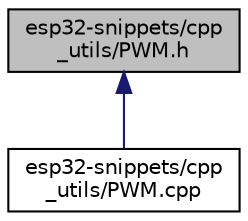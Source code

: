 digraph "esp32-snippets/cpp_utils/PWM.h"
{
  edge [fontname="Helvetica",fontsize="10",labelfontname="Helvetica",labelfontsize="10"];
  node [fontname="Helvetica",fontsize="10",shape=record];
  Node2 [label="esp32-snippets/cpp\l_utils/PWM.h",height=0.2,width=0.4,color="black", fillcolor="grey75", style="filled", fontcolor="black"];
  Node2 -> Node3 [dir="back",color="midnightblue",fontsize="10",style="solid",fontname="Helvetica"];
  Node3 [label="esp32-snippets/cpp\l_utils/PWM.cpp",height=0.2,width=0.4,color="black", fillcolor="white", style="filled",URL="$_p_w_m_8cpp.html"];
}
